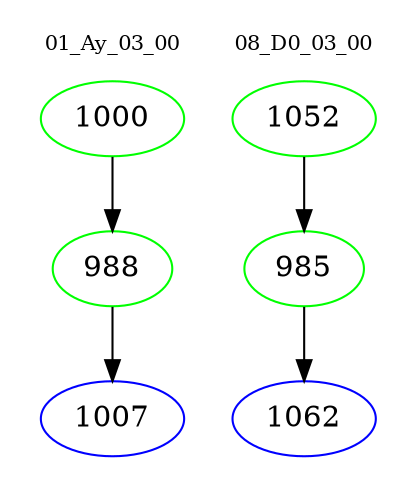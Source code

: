 digraph{
subgraph cluster_0 {
color = white
label = "01_Ay_03_00";
fontsize=10;
T0_1000 [label="1000", color="green"]
T0_1000 -> T0_988 [color="black"]
T0_988 [label="988", color="green"]
T0_988 -> T0_1007 [color="black"]
T0_1007 [label="1007", color="blue"]
}
subgraph cluster_1 {
color = white
label = "08_D0_03_00";
fontsize=10;
T1_1052 [label="1052", color="green"]
T1_1052 -> T1_985 [color="black"]
T1_985 [label="985", color="green"]
T1_985 -> T1_1062 [color="black"]
T1_1062 [label="1062", color="blue"]
}
}
